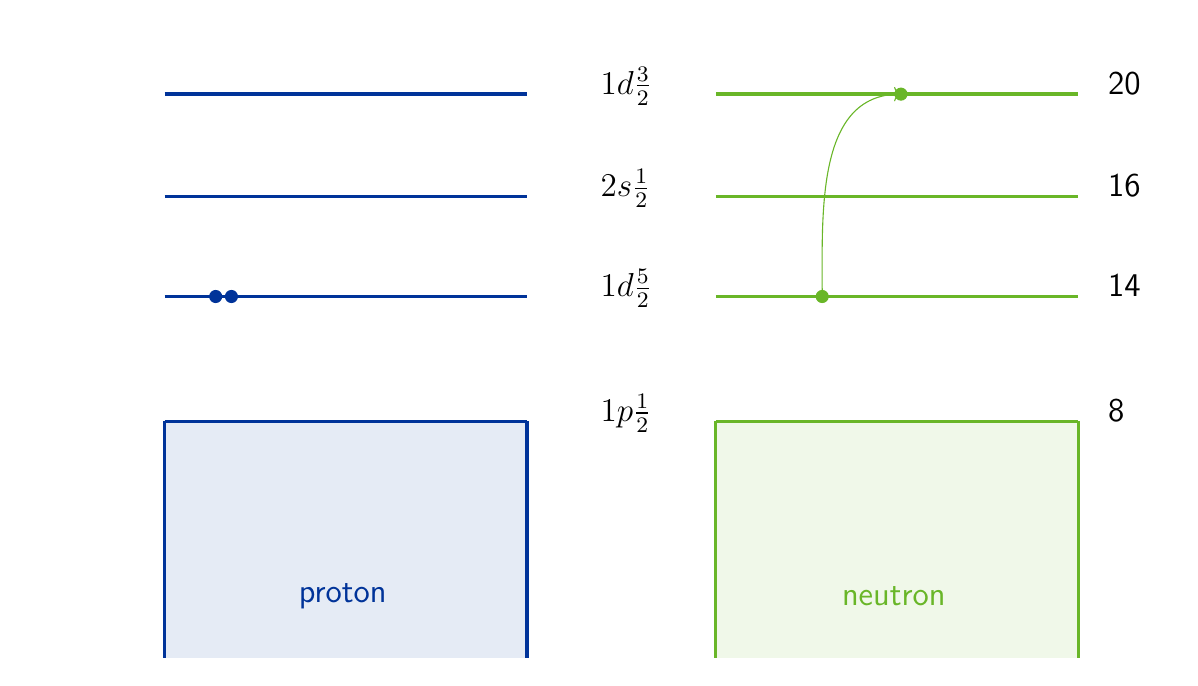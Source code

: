 \begin{tikzpicture}[y=-1cm]
  \sf
  \definecolor{red}{RGB}{221,42,43}
  \definecolor{green}{RGB}{105,182,40}
  \definecolor{blue}{RGB}{0,51,153}
  \definecolor{orange}{RGB}{192,128,64}

  \clip (3.5,13) rectangle (18,5.);

  \fill[blue!10] (5.239,10.001) rectangle (9.842,13.018);
  \draw[blue, very thick] (5.239,13.018) -- (5.239,10.001);
  \draw[blue, very thick] (9.842,13.018) -- (9.842,10.001);
  \draw[blue, very thick] (5.239,10.001) -- (9.842,10.001);
  \draw[blue, very thick] (5.239,8.414) -- (9.842,8.414);
  \draw[blue, very thick] (5.239,7.144) -- (9.842,7.144);
  \draw[blue, very thick] (5.239,5.844) -- (9.842,5.844);

  \begin{scope}[xshift=7cm]
    \fill[green!10] (5.239,10.001) rectangle (9.842,13.018);
    \draw[green, very thick] (5.239,13.018) -- (5.239,10.001);
    \draw[green, very thick] (9.842,13.018) -- (9.842,10.001);
    \draw[green, very thick] (5.239,10.001) -- (9.842,10.001);
    \path (7.5,12.224) node[text=green] {\large{}neutron};
    \draw[green, very thick] (5.239,8.414) -- (9.842,8.414);
    \draw[green, very thick] (5.239,7.144) -- (9.842,7.144);
    \draw[green, very thick] (5.239,5.844) -- (9.842,5.844);
    \begin{scope}[xshift=10pt]
      \draw[green,fill=green] (6.239,8.414) circle (0.076cm);
      \draw[green,fill=green] (7.239,5.844) circle (0.076cm);
      \draw[green,->] (6.239,8.414) to [out=90, in=180] (7.239,5.844);
    \end{scope}
  \end{scope}

  \begin{scope}[xshift=-10pt]
    \draw[blue,fill=blue] (6.239,8.414) circle (0.076cm);
    \draw[blue,fill=blue] (6.439,8.414) circle (0.076cm);
  \end{scope}

  \begin{scope}[xshift=7cm]
    \path (3.651,5.844) node[text=black,anchor=base west] {\large{}$1d\tfrac{3}{2}$};
    \path (3.651,7.144) node[text=black,anchor=base west] {\large{}$2s\tfrac{1}{2}$};
    \path (3.651,8.414) node[text=black,anchor=base west] {\large{}$1d\tfrac{5}{2}$};
    \path (3.651,10.001) node[text=black,anchor=base west] {\large{}$1p\tfrac{1}{2}$};
  \end{scope}

  \path (17.098,5.844) node[text=black,anchor=base west] {\large{}20};
  \path (17.098,7.144) node[text=black,anchor=base west] {\large{}16};
  \path (17.098,8.414) node[text=black,anchor=base west] {\large{}14};
  \path (17.098,10.001) node[text=black,anchor=base west] {\large{}8};

  \path (7.5,12.224) node[text=blue] {\large{}proton};

\end{tikzpicture}%

%% Configure (x)emacs for this file ...
%% Local Variables:
%% mode: latex
%% End:
